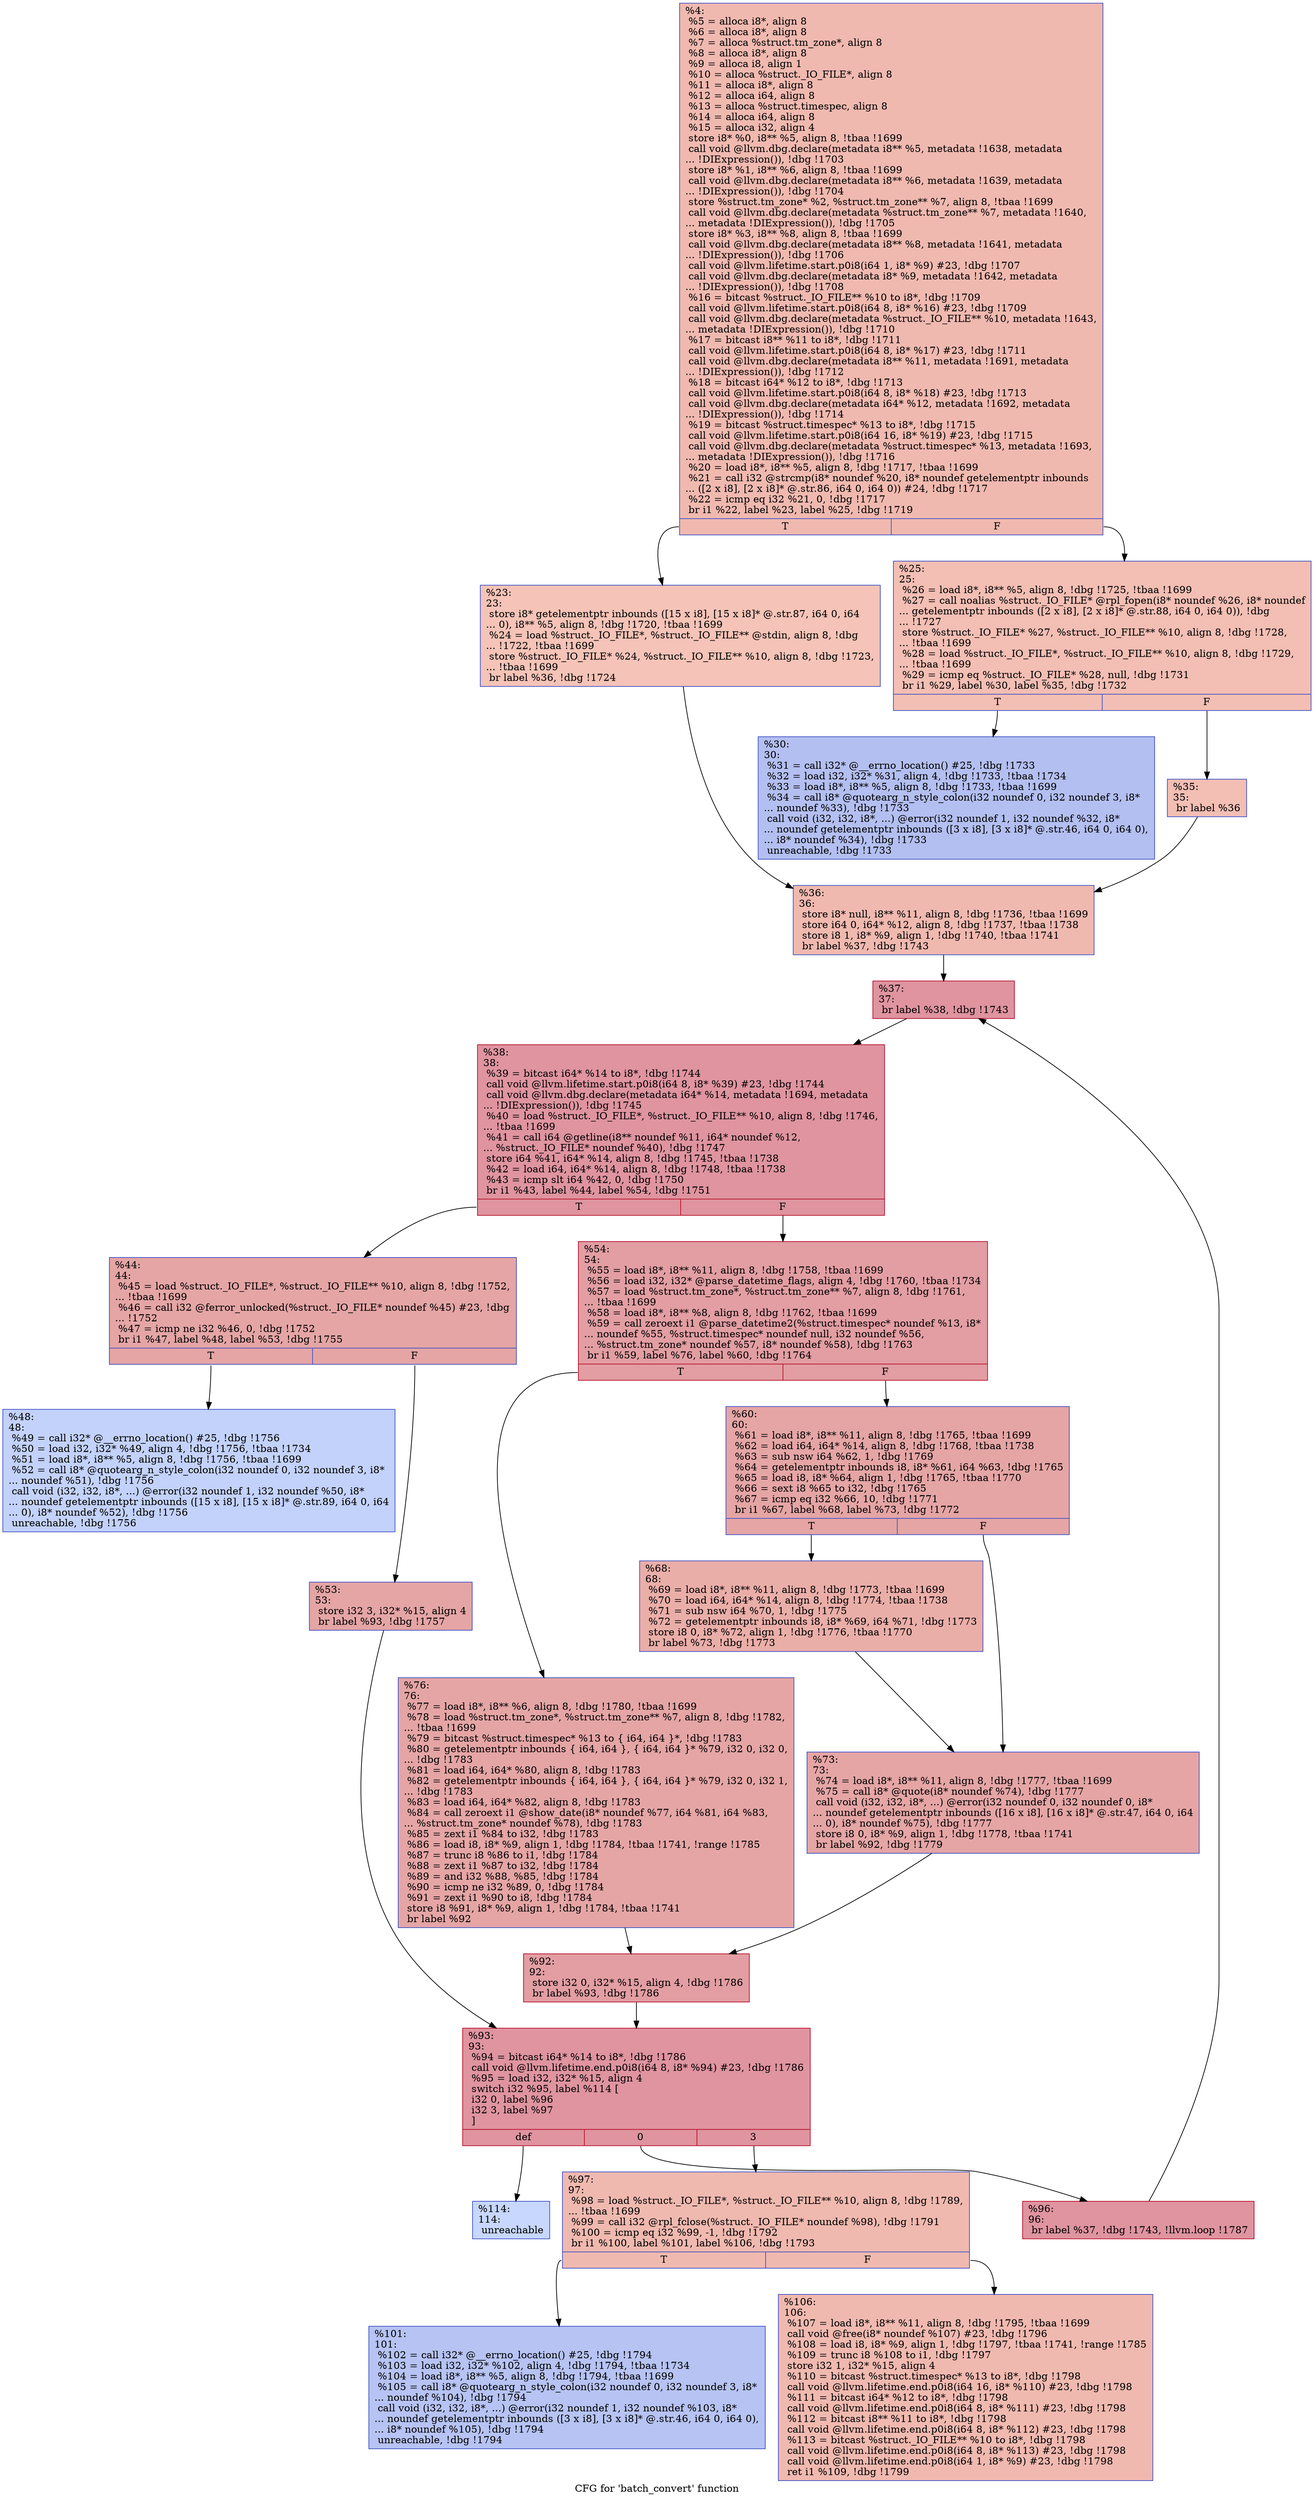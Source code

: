 digraph "CFG for 'batch_convert' function" {
	label="CFG for 'batch_convert' function";

	Node0x14fc4e0 [shape=record,color="#3d50c3ff", style=filled, fillcolor="#de614d70",label="{%4:\l  %5 = alloca i8*, align 8\l  %6 = alloca i8*, align 8\l  %7 = alloca %struct.tm_zone*, align 8\l  %8 = alloca i8*, align 8\l  %9 = alloca i8, align 1\l  %10 = alloca %struct._IO_FILE*, align 8\l  %11 = alloca i8*, align 8\l  %12 = alloca i64, align 8\l  %13 = alloca %struct.timespec, align 8\l  %14 = alloca i64, align 8\l  %15 = alloca i32, align 4\l  store i8* %0, i8** %5, align 8, !tbaa !1699\l  call void @llvm.dbg.declare(metadata i8** %5, metadata !1638, metadata\l... !DIExpression()), !dbg !1703\l  store i8* %1, i8** %6, align 8, !tbaa !1699\l  call void @llvm.dbg.declare(metadata i8** %6, metadata !1639, metadata\l... !DIExpression()), !dbg !1704\l  store %struct.tm_zone* %2, %struct.tm_zone** %7, align 8, !tbaa !1699\l  call void @llvm.dbg.declare(metadata %struct.tm_zone** %7, metadata !1640,\l... metadata !DIExpression()), !dbg !1705\l  store i8* %3, i8** %8, align 8, !tbaa !1699\l  call void @llvm.dbg.declare(metadata i8** %8, metadata !1641, metadata\l... !DIExpression()), !dbg !1706\l  call void @llvm.lifetime.start.p0i8(i64 1, i8* %9) #23, !dbg !1707\l  call void @llvm.dbg.declare(metadata i8* %9, metadata !1642, metadata\l... !DIExpression()), !dbg !1708\l  %16 = bitcast %struct._IO_FILE** %10 to i8*, !dbg !1709\l  call void @llvm.lifetime.start.p0i8(i64 8, i8* %16) #23, !dbg !1709\l  call void @llvm.dbg.declare(metadata %struct._IO_FILE** %10, metadata !1643,\l... metadata !DIExpression()), !dbg !1710\l  %17 = bitcast i8** %11 to i8*, !dbg !1711\l  call void @llvm.lifetime.start.p0i8(i64 8, i8* %17) #23, !dbg !1711\l  call void @llvm.dbg.declare(metadata i8** %11, metadata !1691, metadata\l... !DIExpression()), !dbg !1712\l  %18 = bitcast i64* %12 to i8*, !dbg !1713\l  call void @llvm.lifetime.start.p0i8(i64 8, i8* %18) #23, !dbg !1713\l  call void @llvm.dbg.declare(metadata i64* %12, metadata !1692, metadata\l... !DIExpression()), !dbg !1714\l  %19 = bitcast %struct.timespec* %13 to i8*, !dbg !1715\l  call void @llvm.lifetime.start.p0i8(i64 16, i8* %19) #23, !dbg !1715\l  call void @llvm.dbg.declare(metadata %struct.timespec* %13, metadata !1693,\l... metadata !DIExpression()), !dbg !1716\l  %20 = load i8*, i8** %5, align 8, !dbg !1717, !tbaa !1699\l  %21 = call i32 @strcmp(i8* noundef %20, i8* noundef getelementptr inbounds\l... ([2 x i8], [2 x i8]* @.str.86, i64 0, i64 0)) #24, !dbg !1717\l  %22 = icmp eq i32 %21, 0, !dbg !1717\l  br i1 %22, label %23, label %25, !dbg !1719\l|{<s0>T|<s1>F}}"];
	Node0x14fc4e0:s0 -> Node0x145b350;
	Node0x14fc4e0:s1 -> Node0x145b3a0;
	Node0x145b350 [shape=record,color="#3d50c3ff", style=filled, fillcolor="#e8765c70",label="{%23:\l23:                                               \l  store i8* getelementptr inbounds ([15 x i8], [15 x i8]* @.str.87, i64 0, i64\l... 0), i8** %5, align 8, !dbg !1720, !tbaa !1699\l  %24 = load %struct._IO_FILE*, %struct._IO_FILE** @stdin, align 8, !dbg\l... !1722, !tbaa !1699\l  store %struct._IO_FILE* %24, %struct._IO_FILE** %10, align 8, !dbg !1723,\l... !tbaa !1699\l  br label %36, !dbg !1724\l}"];
	Node0x145b350 -> Node0x145b490;
	Node0x145b3a0 [shape=record,color="#3d50c3ff", style=filled, fillcolor="#e36c5570",label="{%25:\l25:                                               \l  %26 = load i8*, i8** %5, align 8, !dbg !1725, !tbaa !1699\l  %27 = call noalias %struct._IO_FILE* @rpl_fopen(i8* noundef %26, i8* noundef\l... getelementptr inbounds ([2 x i8], [2 x i8]* @.str.88, i64 0, i64 0)), !dbg\l... !1727\l  store %struct._IO_FILE* %27, %struct._IO_FILE** %10, align 8, !dbg !1728,\l... !tbaa !1699\l  %28 = load %struct._IO_FILE*, %struct._IO_FILE** %10, align 8, !dbg !1729,\l... !tbaa !1699\l  %29 = icmp eq %struct._IO_FILE* %28, null, !dbg !1731\l  br i1 %29, label %30, label %35, !dbg !1732\l|{<s0>T|<s1>F}}"];
	Node0x145b3a0:s0 -> Node0x145b3f0;
	Node0x145b3a0:s1 -> Node0x145b440;
	Node0x145b3f0 [shape=record,color="#3d50c3ff", style=filled, fillcolor="#536edd70",label="{%30:\l30:                                               \l  %31 = call i32* @__errno_location() #25, !dbg !1733\l  %32 = load i32, i32* %31, align 4, !dbg !1733, !tbaa !1734\l  %33 = load i8*, i8** %5, align 8, !dbg !1733, !tbaa !1699\l  %34 = call i8* @quotearg_n_style_colon(i32 noundef 0, i32 noundef 3, i8*\l... noundef %33), !dbg !1733\l  call void (i32, i32, i8*, ...) @error(i32 noundef 1, i32 noundef %32, i8*\l... noundef getelementptr inbounds ([3 x i8], [3 x i8]* @.str.46, i64 0, i64 0),\l... i8* noundef %34), !dbg !1733\l  unreachable, !dbg !1733\l}"];
	Node0x145b440 [shape=record,color="#3d50c3ff", style=filled, fillcolor="#e36c5570",label="{%35:\l35:                                               \l  br label %36\l}"];
	Node0x145b440 -> Node0x145b490;
	Node0x145b490 [shape=record,color="#3d50c3ff", style=filled, fillcolor="#de614d70",label="{%36:\l36:                                               \l  store i8* null, i8** %11, align 8, !dbg !1736, !tbaa !1699\l  store i64 0, i64* %12, align 8, !dbg !1737, !tbaa !1738\l  store i8 1, i8* %9, align 1, !dbg !1740, !tbaa !1741\l  br label %37, !dbg !1743\l}"];
	Node0x145b490 -> Node0x145b4e0;
	Node0x145b4e0 [shape=record,color="#b70d28ff", style=filled, fillcolor="#b70d2870",label="{%37:\l37:                                               \l  br label %38, !dbg !1743\l}"];
	Node0x145b4e0 -> Node0x145b530;
	Node0x145b530 [shape=record,color="#b70d28ff", style=filled, fillcolor="#b70d2870",label="{%38:\l38:                                               \l  %39 = bitcast i64* %14 to i8*, !dbg !1744\l  call void @llvm.lifetime.start.p0i8(i64 8, i8* %39) #23, !dbg !1744\l  call void @llvm.dbg.declare(metadata i64* %14, metadata !1694, metadata\l... !DIExpression()), !dbg !1745\l  %40 = load %struct._IO_FILE*, %struct._IO_FILE** %10, align 8, !dbg !1746,\l... !tbaa !1699\l  %41 = call i64 @getline(i8** noundef %11, i64* noundef %12,\l... %struct._IO_FILE* noundef %40), !dbg !1747\l  store i64 %41, i64* %14, align 8, !dbg !1745, !tbaa !1738\l  %42 = load i64, i64* %14, align 8, !dbg !1748, !tbaa !1738\l  %43 = icmp slt i64 %42, 0, !dbg !1750\l  br i1 %43, label %44, label %54, !dbg !1751\l|{<s0>T|<s1>F}}"];
	Node0x145b530:s0 -> Node0x145b580;
	Node0x145b530:s1 -> Node0x145b670;
	Node0x145b580 [shape=record,color="#3d50c3ff", style=filled, fillcolor="#c5333470",label="{%44:\l44:                                               \l  %45 = load %struct._IO_FILE*, %struct._IO_FILE** %10, align 8, !dbg !1752,\l... !tbaa !1699\l  %46 = call i32 @ferror_unlocked(%struct._IO_FILE* noundef %45) #23, !dbg\l... !1752\l  %47 = icmp ne i32 %46, 0, !dbg !1752\l  br i1 %47, label %48, label %53, !dbg !1755\l|{<s0>T|<s1>F}}"];
	Node0x145b580:s0 -> Node0x145b5d0;
	Node0x145b580:s1 -> Node0x145b620;
	Node0x145b5d0 [shape=record,color="#3d50c3ff", style=filled, fillcolor="#779af770",label="{%48:\l48:                                               \l  %49 = call i32* @__errno_location() #25, !dbg !1756\l  %50 = load i32, i32* %49, align 4, !dbg !1756, !tbaa !1734\l  %51 = load i8*, i8** %5, align 8, !dbg !1756, !tbaa !1699\l  %52 = call i8* @quotearg_n_style_colon(i32 noundef 0, i32 noundef 3, i8*\l... noundef %51), !dbg !1756\l  call void (i32, i32, i8*, ...) @error(i32 noundef 1, i32 noundef %50, i8*\l... noundef getelementptr inbounds ([15 x i8], [15 x i8]* @.str.89, i64 0, i64\l... 0), i8* noundef %52), !dbg !1756\l  unreachable, !dbg !1756\l}"];
	Node0x145b620 [shape=record,color="#3d50c3ff", style=filled, fillcolor="#c5333470",label="{%53:\l53:                                               \l  store i32 3, i32* %15, align 4\l  br label %93, !dbg !1757\l}"];
	Node0x145b620 -> Node0x145b850;
	Node0x145b670 [shape=record,color="#b70d28ff", style=filled, fillcolor="#be242e70",label="{%54:\l54:                                               \l  %55 = load i8*, i8** %11, align 8, !dbg !1758, !tbaa !1699\l  %56 = load i32, i32* @parse_datetime_flags, align 4, !dbg !1760, !tbaa !1734\l  %57 = load %struct.tm_zone*, %struct.tm_zone** %7, align 8, !dbg !1761,\l... !tbaa !1699\l  %58 = load i8*, i8** %8, align 8, !dbg !1762, !tbaa !1699\l  %59 = call zeroext i1 @parse_datetime2(%struct.timespec* noundef %13, i8*\l... noundef %55, %struct.timespec* noundef null, i32 noundef %56,\l... %struct.tm_zone* noundef %57, i8* noundef %58), !dbg !1763\l  br i1 %59, label %76, label %60, !dbg !1764\l|{<s0>T|<s1>F}}"];
	Node0x145b670:s0 -> Node0x145b7b0;
	Node0x145b670:s1 -> Node0x145b6c0;
	Node0x145b6c0 [shape=record,color="#3d50c3ff", style=filled, fillcolor="#c5333470",label="{%60:\l60:                                               \l  %61 = load i8*, i8** %11, align 8, !dbg !1765, !tbaa !1699\l  %62 = load i64, i64* %14, align 8, !dbg !1768, !tbaa !1738\l  %63 = sub nsw i64 %62, 1, !dbg !1769\l  %64 = getelementptr inbounds i8, i8* %61, i64 %63, !dbg !1765\l  %65 = load i8, i8* %64, align 1, !dbg !1765, !tbaa !1770\l  %66 = sext i8 %65 to i32, !dbg !1765\l  %67 = icmp eq i32 %66, 10, !dbg !1771\l  br i1 %67, label %68, label %73, !dbg !1772\l|{<s0>T|<s1>F}}"];
	Node0x145b6c0:s0 -> Node0x145b710;
	Node0x145b6c0:s1 -> Node0x145b760;
	Node0x145b710 [shape=record,color="#3d50c3ff", style=filled, fillcolor="#d0473d70",label="{%68:\l68:                                               \l  %69 = load i8*, i8** %11, align 8, !dbg !1773, !tbaa !1699\l  %70 = load i64, i64* %14, align 8, !dbg !1774, !tbaa !1738\l  %71 = sub nsw i64 %70, 1, !dbg !1775\l  %72 = getelementptr inbounds i8, i8* %69, i64 %71, !dbg !1773\l  store i8 0, i8* %72, align 1, !dbg !1776, !tbaa !1770\l  br label %73, !dbg !1773\l}"];
	Node0x145b710 -> Node0x145b760;
	Node0x145b760 [shape=record,color="#3d50c3ff", style=filled, fillcolor="#c5333470",label="{%73:\l73:                                               \l  %74 = load i8*, i8** %11, align 8, !dbg !1777, !tbaa !1699\l  %75 = call i8* @quote(i8* noundef %74), !dbg !1777\l  call void (i32, i32, i8*, ...) @error(i32 noundef 0, i32 noundef 0, i8*\l... noundef getelementptr inbounds ([16 x i8], [16 x i8]* @.str.47, i64 0, i64\l... 0), i8* noundef %75), !dbg !1777\l  store i8 0, i8* %9, align 1, !dbg !1778, !tbaa !1741\l  br label %92, !dbg !1779\l}"];
	Node0x145b760 -> Node0x145b800;
	Node0x145b7b0 [shape=record,color="#3d50c3ff", style=filled, fillcolor="#c5333470",label="{%76:\l76:                                               \l  %77 = load i8*, i8** %6, align 8, !dbg !1780, !tbaa !1699\l  %78 = load %struct.tm_zone*, %struct.tm_zone** %7, align 8, !dbg !1782,\l... !tbaa !1699\l  %79 = bitcast %struct.timespec* %13 to \{ i64, i64 \}*, !dbg !1783\l  %80 = getelementptr inbounds \{ i64, i64 \}, \{ i64, i64 \}* %79, i32 0, i32 0,\l... !dbg !1783\l  %81 = load i64, i64* %80, align 8, !dbg !1783\l  %82 = getelementptr inbounds \{ i64, i64 \}, \{ i64, i64 \}* %79, i32 0, i32 1,\l... !dbg !1783\l  %83 = load i64, i64* %82, align 8, !dbg !1783\l  %84 = call zeroext i1 @show_date(i8* noundef %77, i64 %81, i64 %83,\l... %struct.tm_zone* noundef %78), !dbg !1783\l  %85 = zext i1 %84 to i32, !dbg !1783\l  %86 = load i8, i8* %9, align 1, !dbg !1784, !tbaa !1741, !range !1785\l  %87 = trunc i8 %86 to i1, !dbg !1784\l  %88 = zext i1 %87 to i32, !dbg !1784\l  %89 = and i32 %88, %85, !dbg !1784\l  %90 = icmp ne i32 %89, 0, !dbg !1784\l  %91 = zext i1 %90 to i8, !dbg !1784\l  store i8 %91, i8* %9, align 1, !dbg !1784, !tbaa !1741\l  br label %92\l}"];
	Node0x145b7b0 -> Node0x145b800;
	Node0x145b800 [shape=record,color="#b70d28ff", style=filled, fillcolor="#be242e70",label="{%92:\l92:                                               \l  store i32 0, i32* %15, align 4, !dbg !1786\l  br label %93, !dbg !1786\l}"];
	Node0x145b800 -> Node0x145b850;
	Node0x145b850 [shape=record,color="#b70d28ff", style=filled, fillcolor="#b70d2870",label="{%93:\l93:                                               \l  %94 = bitcast i64* %14 to i8*, !dbg !1786\l  call void @llvm.lifetime.end.p0i8(i64 8, i8* %94) #23, !dbg !1786\l  %95 = load i32, i32* %15, align 4\l  switch i32 %95, label %114 [\l    i32 0, label %96\l    i32 3, label %97\l  ]\l|{<s0>def|<s1>0|<s2>3}}"];
	Node0x145b850:s0 -> Node0x145b9e0;
	Node0x145b850:s1 -> Node0x145b8a0;
	Node0x145b850:s2 -> Node0x145b8f0;
	Node0x145b8a0 [shape=record,color="#b70d28ff", style=filled, fillcolor="#b70d2870",label="{%96:\l96:                                               \l  br label %37, !dbg !1743, !llvm.loop !1787\l}"];
	Node0x145b8a0 -> Node0x145b4e0;
	Node0x145b8f0 [shape=record,color="#3d50c3ff", style=filled, fillcolor="#de614d70",label="{%97:\l97:                                               \l  %98 = load %struct._IO_FILE*, %struct._IO_FILE** %10, align 8, !dbg !1789,\l... !tbaa !1699\l  %99 = call i32 @rpl_fclose(%struct._IO_FILE* noundef %98), !dbg !1791\l  %100 = icmp eq i32 %99, -1, !dbg !1792\l  br i1 %100, label %101, label %106, !dbg !1793\l|{<s0>T|<s1>F}}"];
	Node0x145b8f0:s0 -> Node0x145b940;
	Node0x145b8f0:s1 -> Node0x145b990;
	Node0x145b940 [shape=record,color="#3d50c3ff", style=filled, fillcolor="#5977e370",label="{%101:\l101:                                              \l  %102 = call i32* @__errno_location() #25, !dbg !1794\l  %103 = load i32, i32* %102, align 4, !dbg !1794, !tbaa !1734\l  %104 = load i8*, i8** %5, align 8, !dbg !1794, !tbaa !1699\l  %105 = call i8* @quotearg_n_style_colon(i32 noundef 0, i32 noundef 3, i8*\l... noundef %104), !dbg !1794\l  call void (i32, i32, i8*, ...) @error(i32 noundef 1, i32 noundef %103, i8*\l... noundef getelementptr inbounds ([3 x i8], [3 x i8]* @.str.46, i64 0, i64 0),\l... i8* noundef %105), !dbg !1794\l  unreachable, !dbg !1794\l}"];
	Node0x145b990 [shape=record,color="#3d50c3ff", style=filled, fillcolor="#de614d70",label="{%106:\l106:                                              \l  %107 = load i8*, i8** %11, align 8, !dbg !1795, !tbaa !1699\l  call void @free(i8* noundef %107) #23, !dbg !1796\l  %108 = load i8, i8* %9, align 1, !dbg !1797, !tbaa !1741, !range !1785\l  %109 = trunc i8 %108 to i1, !dbg !1797\l  store i32 1, i32* %15, align 4\l  %110 = bitcast %struct.timespec* %13 to i8*, !dbg !1798\l  call void @llvm.lifetime.end.p0i8(i64 16, i8* %110) #23, !dbg !1798\l  %111 = bitcast i64* %12 to i8*, !dbg !1798\l  call void @llvm.lifetime.end.p0i8(i64 8, i8* %111) #23, !dbg !1798\l  %112 = bitcast i8** %11 to i8*, !dbg !1798\l  call void @llvm.lifetime.end.p0i8(i64 8, i8* %112) #23, !dbg !1798\l  %113 = bitcast %struct._IO_FILE** %10 to i8*, !dbg !1798\l  call void @llvm.lifetime.end.p0i8(i64 8, i8* %113) #23, !dbg !1798\l  call void @llvm.lifetime.end.p0i8(i64 1, i8* %9) #23, !dbg !1798\l  ret i1 %109, !dbg !1799\l}"];
	Node0x145b9e0 [shape=record,color="#3d50c3ff", style=filled, fillcolor="#81a4fb70",label="{%114:\l114:                                              \l  unreachable\l}"];
}
